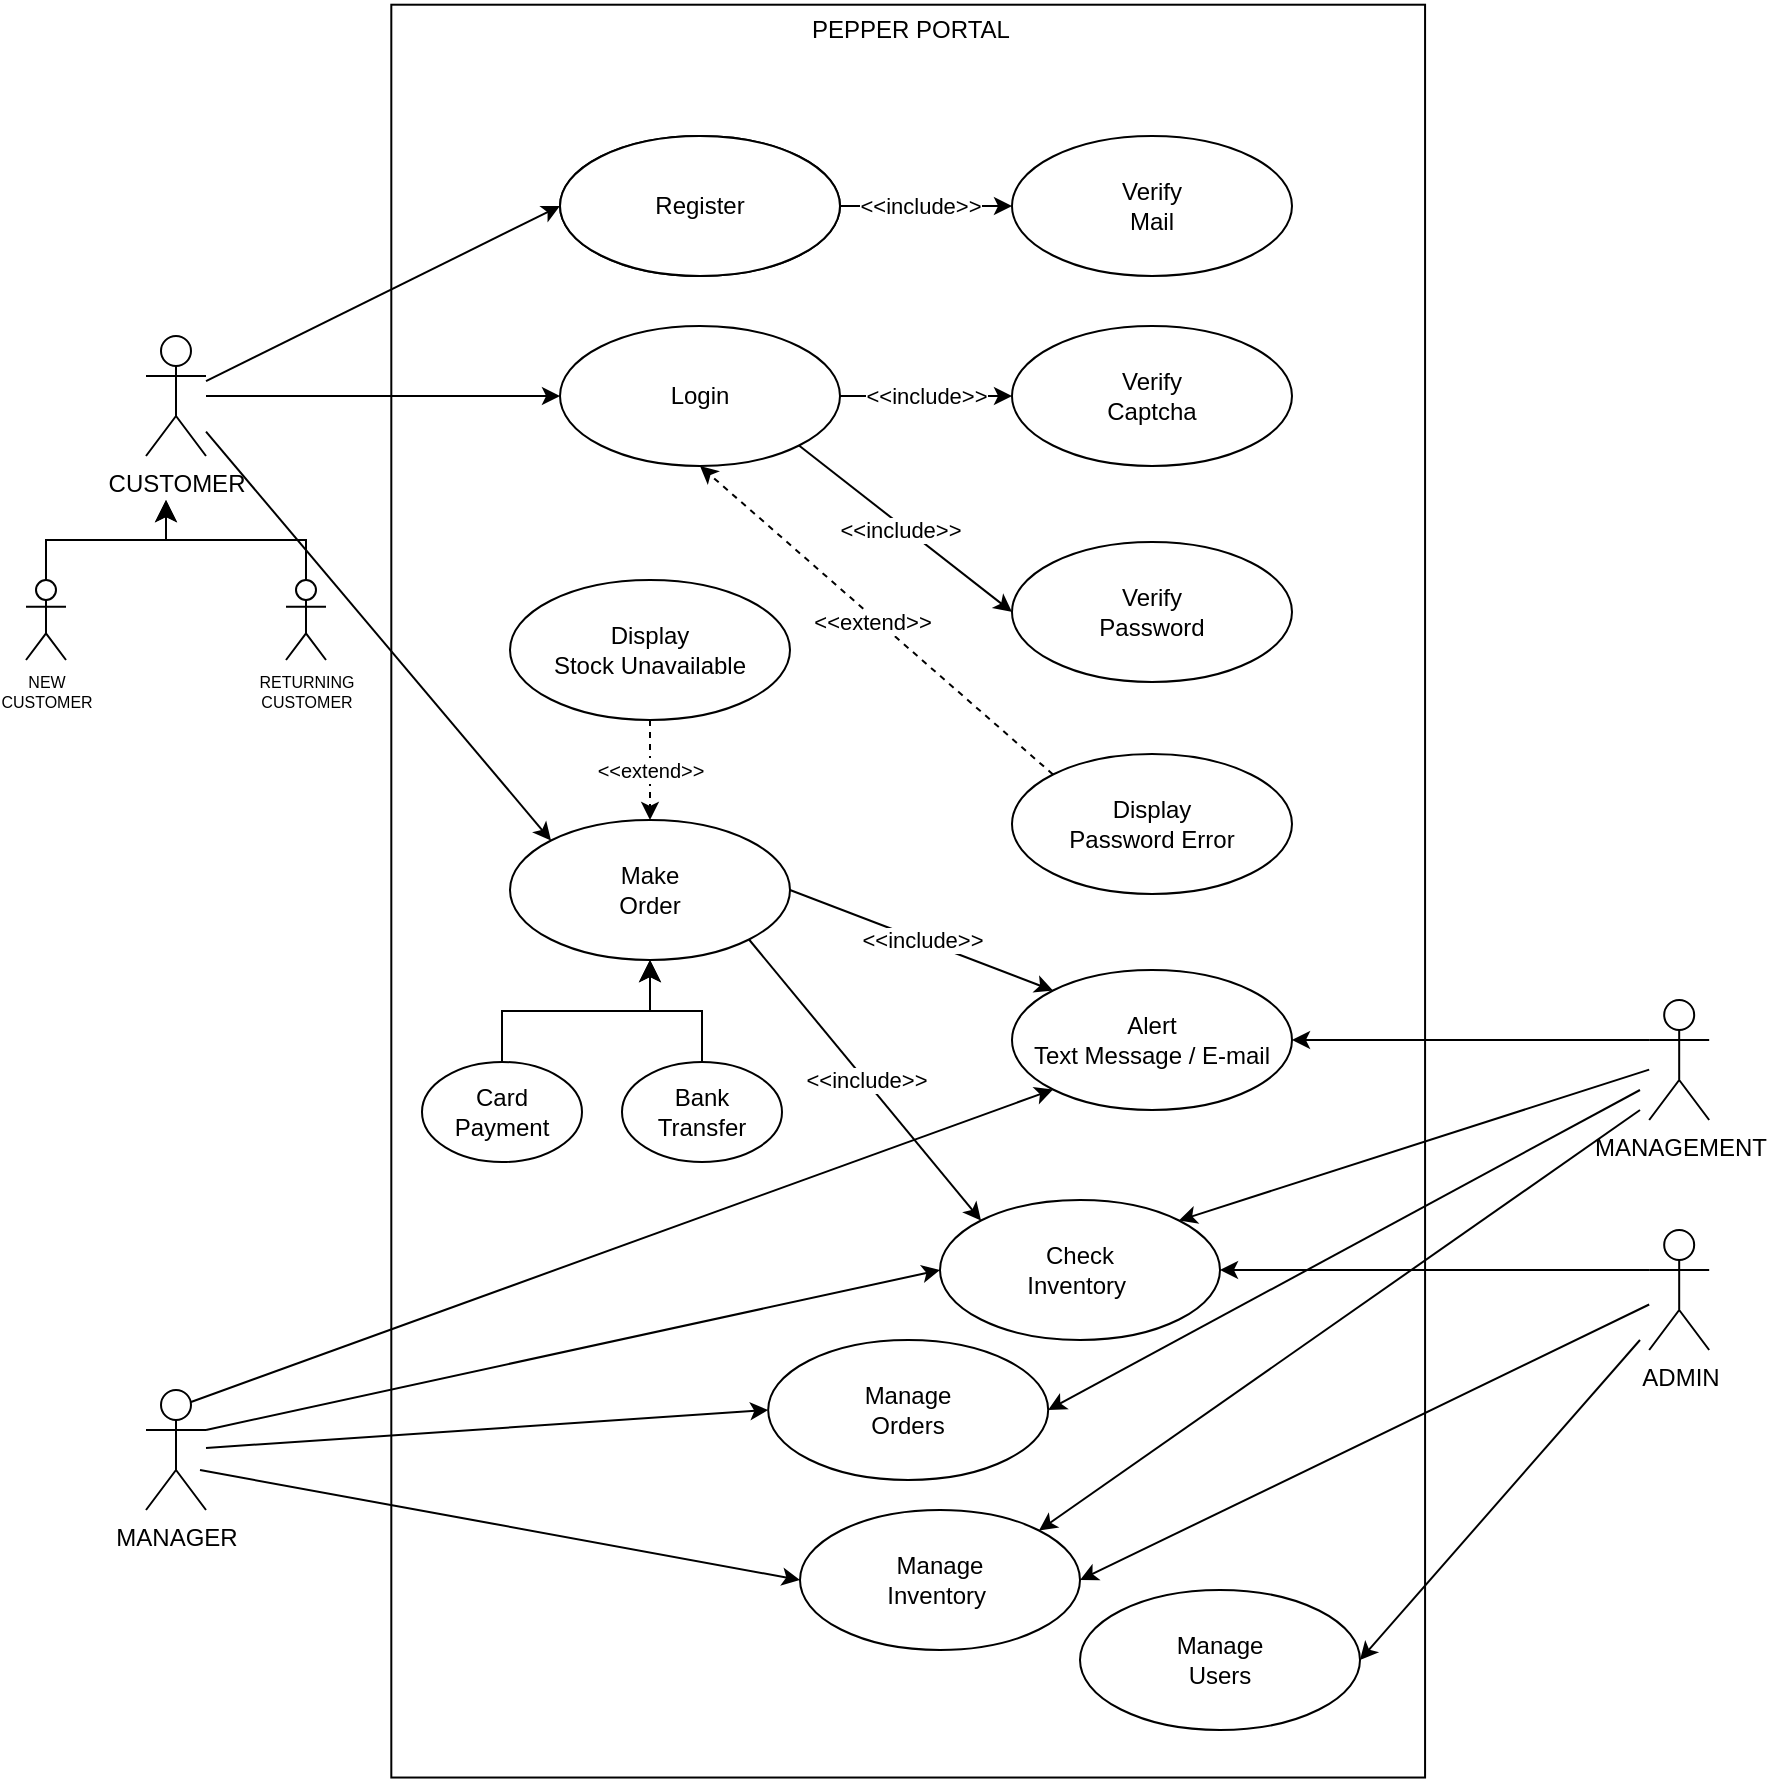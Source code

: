<mxfile>
    <diagram id="vSFggznAbJeWguTk73ND" name="Page-1">
        <mxGraphModel dx="1971" dy="576" grid="1" gridSize="10" guides="1" tooltips="1" connect="1" arrows="1" fold="1" page="1" pageScale="1" pageWidth="850" pageHeight="1100" math="0" shadow="0">
            <root>
                <mxCell id="0"/>
                <mxCell id="1" parent="0"/>
                <mxCell id="18" value="" style="rounded=0;whiteSpace=wrap;html=1;rotation=90;" parent="1" vertex="1">
                    <mxGeometry x="-419.11" y="312.12" width="886.41" height="516.88" as="geometry"/>
                </mxCell>
                <mxCell id="12" value="REGISTER" style="ellipse;whiteSpace=wrap;html=1;" parent="1" vertex="1">
                    <mxGeometry x="-150" y="193" width="140" height="70" as="geometry"/>
                </mxCell>
                <mxCell id="41" value="" style="edgeStyle=none;html=1;entryX=0;entryY=0.5;entryDx=0;entryDy=0;" parent="1" source="49" target="51" edge="1">
                    <mxGeometry relative="1" as="geometry">
                        <mxPoint x="-150" y="228.385" as="targetPoint"/>
                        <mxPoint x="-290" y="328" as="sourcePoint"/>
                    </mxGeometry>
                </mxCell>
                <mxCell id="47" value="Register" style="ellipse;whiteSpace=wrap;html=1;" parent="1" vertex="1">
                    <mxGeometry x="-150" y="193" width="140" height="70" as="geometry"/>
                </mxCell>
                <mxCell id="48" style="edgeStyle=none;html=1;entryX=0;entryY=0.5;entryDx=0;entryDy=0;" parent="1" source="49" target="47" edge="1">
                    <mxGeometry relative="1" as="geometry"/>
                </mxCell>
                <mxCell id="86" value="" style="edgeStyle=none;html=1;entryX=0;entryY=0;entryDx=0;entryDy=0;" parent="1" source="49" target="57" edge="1">
                    <mxGeometry relative="1" as="geometry">
                        <mxPoint x="-190" y="403" as="targetPoint"/>
                    </mxGeometry>
                </mxCell>
                <mxCell id="49" value="CUSTOMER" style="shape=umlActor;verticalLabelPosition=bottom;verticalAlign=top;html=1;outlineConnect=0;" parent="1" vertex="1">
                    <mxGeometry x="-357" y="293" width="30" height="60" as="geometry"/>
                </mxCell>
                <mxCell id="51" value="Login" style="ellipse;whiteSpace=wrap;html=1;" parent="1" vertex="1">
                    <mxGeometry x="-150" y="288" width="140" height="70" as="geometry"/>
                </mxCell>
                <mxCell id="57" value="Make&lt;br&gt;Order" style="ellipse;whiteSpace=wrap;html=1;" parent="1" vertex="1">
                    <mxGeometry x="-175" y="535" width="140" height="70" as="geometry"/>
                </mxCell>
                <mxCell id="63" value="PEPPER PORTAL" style="text;html=1;align=center;verticalAlign=middle;resizable=0;points=[];autosize=1;strokeColor=none;fillColor=none;" parent="1" vertex="1">
                    <mxGeometry x="-35" y="125" width="120" height="30" as="geometry"/>
                </mxCell>
                <mxCell id="73" value="Verify&lt;br&gt;Mail" style="ellipse;whiteSpace=wrap;html=1;" parent="1" vertex="1">
                    <mxGeometry x="76" y="193" width="140" height="70" as="geometry"/>
                </mxCell>
                <mxCell id="76" value="" style="endArrow=classic;html=1;exitX=1;exitY=0.5;exitDx=0;exitDy=0;entryX=0;entryY=0.5;entryDx=0;entryDy=0;" parent="1" source="47" target="73" edge="1">
                    <mxGeometry relative="1" as="geometry">
                        <mxPoint x="50" y="355" as="sourcePoint"/>
                        <mxPoint x="150" y="355" as="targetPoint"/>
                    </mxGeometry>
                </mxCell>
                <mxCell id="77" value="&amp;lt;&amp;lt;include&amp;gt;&amp;gt;" style="edgeLabel;resizable=0;html=1;align=center;verticalAlign=middle;" parent="76" connectable="0" vertex="1">
                    <mxGeometry relative="1" as="geometry">
                        <mxPoint x="-3" as="offset"/>
                    </mxGeometry>
                </mxCell>
                <mxCell id="78" value="Verify&lt;br&gt;Password" style="ellipse;whiteSpace=wrap;html=1;" parent="1" vertex="1">
                    <mxGeometry x="76" y="396" width="140" height="70" as="geometry"/>
                </mxCell>
                <mxCell id="79" value="Display&lt;br&gt;Password Error" style="ellipse;whiteSpace=wrap;html=1;" parent="1" vertex="1">
                    <mxGeometry x="76" y="502" width="140" height="70" as="geometry"/>
                </mxCell>
                <mxCell id="80" value="" style="endArrow=classic;html=1;exitX=1;exitY=1;exitDx=0;exitDy=0;entryX=0;entryY=0.5;entryDx=0;entryDy=0;" parent="1" source="51" target="78" edge="1">
                    <mxGeometry relative="1" as="geometry">
                        <mxPoint x="-10.0" y="327.72" as="sourcePoint"/>
                        <mxPoint x="76.0" y="327.72" as="targetPoint"/>
                    </mxGeometry>
                </mxCell>
                <mxCell id="81" value="&amp;lt;&amp;lt;include&amp;gt;&amp;gt;" style="edgeLabel;resizable=0;html=1;align=center;verticalAlign=middle;" parent="80" connectable="0" vertex="1">
                    <mxGeometry relative="1" as="geometry">
                        <mxPoint x="-3" as="offset"/>
                    </mxGeometry>
                </mxCell>
                <mxCell id="82" value="" style="endArrow=classic;html=1;exitX=0;exitY=0;exitDx=0;exitDy=0;entryX=0.5;entryY=1;entryDx=0;entryDy=0;dashed=1;" parent="1" source="79" target="51" edge="1">
                    <mxGeometry relative="1" as="geometry">
                        <mxPoint x="-2.274e-12" y="337.72" as="sourcePoint"/>
                        <mxPoint x="86.0" y="337.72" as="targetPoint"/>
                    </mxGeometry>
                </mxCell>
                <mxCell id="83" value="&amp;lt;&amp;lt;extend&amp;gt;&amp;gt;" style="edgeLabel;resizable=0;html=1;align=center;verticalAlign=middle;" parent="82" connectable="0" vertex="1">
                    <mxGeometry relative="1" as="geometry">
                        <mxPoint x="-3" as="offset"/>
                    </mxGeometry>
                </mxCell>
                <mxCell id="88" value="Verify&lt;br&gt;Captcha" style="ellipse;whiteSpace=wrap;html=1;" parent="1" vertex="1">
                    <mxGeometry x="76" y="288" width="140" height="70" as="geometry"/>
                </mxCell>
                <mxCell id="90" value="" style="endArrow=classic;html=1;exitX=1;exitY=0.5;exitDx=0;exitDy=0;entryX=0;entryY=0.5;entryDx=0;entryDy=0;" parent="1" source="51" target="88" edge="1">
                    <mxGeometry relative="1" as="geometry">
                        <mxPoint x="100" y="395" as="sourcePoint"/>
                        <mxPoint x="200" y="395" as="targetPoint"/>
                    </mxGeometry>
                </mxCell>
                <mxCell id="91" value="&amp;lt;&amp;lt;include&amp;gt;&amp;gt;" style="edgeLabel;resizable=0;html=1;align=center;verticalAlign=middle;" parent="90" connectable="0" vertex="1">
                    <mxGeometry relative="1" as="geometry"/>
                </mxCell>
                <mxCell id="92" value="NEW&lt;br style=&quot;font-size: 8px;&quot;&gt;CUSTOMER" style="shape=umlActor;verticalLabelPosition=bottom;verticalAlign=top;html=1;outlineConnect=0;fontSize=8;" parent="1" vertex="1">
                    <mxGeometry x="-417" y="415" width="20" height="40" as="geometry"/>
                </mxCell>
                <mxCell id="93" value="RETURNING&lt;br style=&quot;font-size: 8px;&quot;&gt;CUSTOMER" style="shape=umlActor;verticalLabelPosition=bottom;verticalAlign=top;html=1;outlineConnect=0;fontSize=8;" parent="1" vertex="1">
                    <mxGeometry x="-287" y="415" width="20" height="40" as="geometry"/>
                </mxCell>
                <mxCell id="97" value="MANAGER" style="shape=umlActor;verticalLabelPosition=bottom;verticalAlign=top;html=1;outlineConnect=0;" parent="1" vertex="1">
                    <mxGeometry x="-357" y="820" width="30" height="60" as="geometry"/>
                </mxCell>
                <mxCell id="98" value="Card &lt;br&gt;Payment" style="ellipse;whiteSpace=wrap;html=1;" parent="1" vertex="1">
                    <mxGeometry x="-219" y="656" width="80" height="50" as="geometry"/>
                </mxCell>
                <mxCell id="100" value="Bank&lt;br&gt;Transfer" style="ellipse;whiteSpace=wrap;html=1;" parent="1" vertex="1">
                    <mxGeometry x="-119" y="656" width="80" height="50" as="geometry"/>
                </mxCell>
                <mxCell id="104" value="Check&lt;br&gt;Inventory&amp;nbsp;" style="ellipse;whiteSpace=wrap;html=1;" parent="1" vertex="1">
                    <mxGeometry x="40" y="725" width="140" height="70" as="geometry"/>
                </mxCell>
                <mxCell id="105" value="" style="endArrow=classic;html=1;fontSize=8;exitX=1;exitY=1;exitDx=0;exitDy=0;entryX=0;entryY=0;entryDx=0;entryDy=0;" parent="1" source="57" target="104" edge="1">
                    <mxGeometry relative="1" as="geometry">
                        <mxPoint x="-50" y="575" as="sourcePoint"/>
                        <mxPoint x="50" y="575" as="targetPoint"/>
                    </mxGeometry>
                </mxCell>
                <mxCell id="106" value="&lt;font style=&quot;font-size: 11px;&quot;&gt;&amp;lt;&amp;lt;include&amp;gt;&amp;gt;&lt;/font&gt;" style="edgeLabel;resizable=0;html=1;align=center;verticalAlign=middle;fontSize=8;" parent="105" connectable="0" vertex="1">
                    <mxGeometry relative="1" as="geometry"/>
                </mxCell>
                <mxCell id="107" value="Manage&lt;br&gt;Inventory&amp;nbsp;" style="ellipse;whiteSpace=wrap;html=1;" parent="1" vertex="1">
                    <mxGeometry x="-30" y="880" width="140" height="70" as="geometry"/>
                </mxCell>
                <mxCell id="108" value="" style="endArrow=classic;html=1;fontSize=8;entryX=0;entryY=1;entryDx=0;entryDy=0;exitX=0.75;exitY=0.1;exitDx=0;exitDy=0;exitPerimeter=0;" parent="1" source="97" target="110" edge="1">
                    <mxGeometry width="50" height="50" relative="1" as="geometry">
                        <mxPoint x="-350" y="635" as="sourcePoint"/>
                        <mxPoint x="20" y="665" as="targetPoint"/>
                    </mxGeometry>
                </mxCell>
                <mxCell id="109" value="" style="endArrow=classic;html=1;fontSize=8;entryX=0;entryY=0.5;entryDx=0;entryDy=0;exitX=1;exitY=0.333;exitDx=0;exitDy=0;exitPerimeter=0;" parent="1" target="104" edge="1" source="97">
                    <mxGeometry width="50" height="50" relative="1" as="geometry">
                        <mxPoint x="-350" y="645" as="sourcePoint"/>
                        <mxPoint x="20" y="785" as="targetPoint"/>
                    </mxGeometry>
                </mxCell>
                <mxCell id="110" value="Alert&lt;br&gt;Text Message / E-mail" style="ellipse;whiteSpace=wrap;html=1;" parent="1" vertex="1">
                    <mxGeometry x="76" y="610" width="140" height="70" as="geometry"/>
                </mxCell>
                <mxCell id="111" value="" style="endArrow=classic;html=1;fontSize=8;exitX=1;exitY=0.5;exitDx=0;exitDy=0;entryX=0;entryY=0;entryDx=0;entryDy=0;" parent="1" source="57" target="110" edge="1">
                    <mxGeometry relative="1" as="geometry">
                        <mxPoint x="-20.294" y="514.644" as="sourcePoint"/>
                        <mxPoint x="106.503" y="745.251" as="targetPoint"/>
                    </mxGeometry>
                </mxCell>
                <mxCell id="112" value="&lt;font style=&quot;font-size: 11px;&quot;&gt;&amp;lt;&amp;lt;include&amp;gt;&amp;gt;&lt;/font&gt;" style="edgeLabel;resizable=0;html=1;align=center;verticalAlign=middle;fontSize=8;" parent="111" connectable="0" vertex="1">
                    <mxGeometry relative="1" as="geometry"/>
                </mxCell>
                <mxCell id="113" value="" style="endArrow=classic;html=1;fontSize=8;entryX=0;entryY=0.5;entryDx=0;entryDy=0;" parent="1" target="107" edge="1">
                    <mxGeometry width="50" height="50" relative="1" as="geometry">
                        <mxPoint x="-330" y="860" as="sourcePoint"/>
                        <mxPoint x="30" y="605" as="targetPoint"/>
                    </mxGeometry>
                </mxCell>
                <mxCell id="115" value="MANAGEMENT" style="shape=umlActor;verticalLabelPosition=bottom;verticalAlign=top;html=1;outlineConnect=0;" parent="1" vertex="1">
                    <mxGeometry x="394.59" y="625" width="30" height="60" as="geometry"/>
                </mxCell>
                <mxCell id="116" value="ADMIN" style="shape=umlActor;verticalLabelPosition=bottom;verticalAlign=top;html=1;outlineConnect=0;" parent="1" vertex="1">
                    <mxGeometry x="394.59" y="740" width="30" height="60" as="geometry"/>
                </mxCell>
                <mxCell id="119" value="" style="edgeStyle=elbowEdgeStyle;elbow=vertical;endArrow=classic;html=1;curved=0;rounded=0;endSize=8;startSize=8;fontSize=8;exitX=0.5;exitY=0;exitDx=0;exitDy=0;entryX=0.5;entryY=1;entryDx=0;entryDy=0;" parent="1" source="98" target="57" edge="1">
                    <mxGeometry width="50" height="50" relative="1" as="geometry">
                        <mxPoint x="-155" y="635" as="sourcePoint"/>
                        <mxPoint x="-105" y="585" as="targetPoint"/>
                    </mxGeometry>
                </mxCell>
                <mxCell id="120" value="" style="edgeStyle=elbowEdgeStyle;elbow=vertical;endArrow=classic;html=1;curved=0;rounded=0;endSize=8;startSize=8;fontSize=8;exitX=0.5;exitY=0;exitDx=0;exitDy=0;" parent="1" source="100" edge="1">
                    <mxGeometry width="50" height="50" relative="1" as="geometry">
                        <mxPoint x="-165" y="645" as="sourcePoint"/>
                        <mxPoint x="-105" y="605" as="targetPoint"/>
                    </mxGeometry>
                </mxCell>
                <mxCell id="121" value="" style="edgeStyle=elbowEdgeStyle;elbow=vertical;endArrow=classic;html=1;curved=0;rounded=0;endSize=8;startSize=8;fontSize=8;exitX=0.5;exitY=0;exitDx=0;exitDy=0;exitPerimeter=0;" parent="1" source="92" edge="1">
                    <mxGeometry width="50" height="50" relative="1" as="geometry">
                        <mxPoint x="-377" y="415" as="sourcePoint"/>
                        <mxPoint x="-347" y="375" as="targetPoint"/>
                    </mxGeometry>
                </mxCell>
                <mxCell id="122" value="" style="edgeStyle=elbowEdgeStyle;elbow=vertical;endArrow=classic;html=1;curved=0;rounded=0;endSize=8;startSize=8;fontSize=8;exitX=0.5;exitY=0;exitDx=0;exitDy=0;exitPerimeter=0;" parent="1" source="93" edge="1">
                    <mxGeometry width="50" height="50" relative="1" as="geometry">
                        <mxPoint x="-277" y="415" as="sourcePoint"/>
                        <mxPoint x="-347" y="375" as="targetPoint"/>
                        <Array as="points">
                            <mxPoint x="-307" y="395"/>
                        </Array>
                    </mxGeometry>
                </mxCell>
                <mxCell id="124" value="" style="endArrow=classic;html=1;fontSize=8;exitX=0;exitY=0.333;exitDx=0;exitDy=0;exitPerimeter=0;entryX=1;entryY=0.5;entryDx=0;entryDy=0;" parent="1" source="115" target="110" edge="1">
                    <mxGeometry width="50" height="50" relative="1" as="geometry">
                        <mxPoint x="-20" y="655" as="sourcePoint"/>
                        <mxPoint x="30" y="605" as="targetPoint"/>
                    </mxGeometry>
                </mxCell>
                <mxCell id="125" value="" style="endArrow=classic;html=1;fontSize=8;entryX=1;entryY=0;entryDx=0;entryDy=0;" parent="1" source="115" target="104" edge="1">
                    <mxGeometry width="50" height="50" relative="1" as="geometry">
                        <mxPoint x="-20" y="765" as="sourcePoint"/>
                        <mxPoint x="30" y="715" as="targetPoint"/>
                    </mxGeometry>
                </mxCell>
                <mxCell id="126" value="" style="endArrow=classic;html=1;fontSize=8;entryX=1;entryY=0;entryDx=0;entryDy=0;" parent="1" target="107" edge="1">
                    <mxGeometry width="50" height="50" relative="1" as="geometry">
                        <mxPoint x="390" y="680" as="sourcePoint"/>
                        <mxPoint x="30" y="715" as="targetPoint"/>
                    </mxGeometry>
                </mxCell>
                <mxCell id="127" value="" style="endArrow=classic;html=1;fontSize=8;entryX=1;entryY=0.5;entryDx=0;entryDy=0;exitX=0;exitY=0.333;exitDx=0;exitDy=0;exitPerimeter=0;" parent="1" source="116" target="104" edge="1">
                    <mxGeometry width="50" height="50" relative="1" as="geometry">
                        <mxPoint x="-20" y="765" as="sourcePoint"/>
                        <mxPoint x="30" y="715" as="targetPoint"/>
                    </mxGeometry>
                </mxCell>
                <mxCell id="128" value="" style="endArrow=classic;html=1;fontSize=8;entryX=1;entryY=0.5;entryDx=0;entryDy=0;" parent="1" source="116" target="107" edge="1">
                    <mxGeometry width="50" height="50" relative="1" as="geometry">
                        <mxPoint x="-20" y="765" as="sourcePoint"/>
                        <mxPoint x="30" y="715" as="targetPoint"/>
                    </mxGeometry>
                </mxCell>
                <mxCell id="129" value="Display&lt;br&gt;Stock Unavailable" style="ellipse;whiteSpace=wrap;html=1;" vertex="1" parent="1">
                    <mxGeometry x="-175" y="415" width="140" height="70" as="geometry"/>
                </mxCell>
                <mxCell id="131" value="" style="endArrow=classic;html=1;entryX=0.5;entryY=0;entryDx=0;entryDy=0;exitX=0.5;exitY=1;exitDx=0;exitDy=0;dashed=1;" edge="1" parent="1" source="129" target="57">
                    <mxGeometry relative="1" as="geometry">
                        <mxPoint x="-120" y="575" as="sourcePoint"/>
                        <mxPoint x="-20" y="575" as="targetPoint"/>
                    </mxGeometry>
                </mxCell>
                <mxCell id="132" value="&lt;font style=&quot;font-size: 10px;&quot;&gt;&amp;lt;&amp;lt;extend&amp;gt;&amp;gt;&lt;/font&gt;" style="edgeLabel;resizable=0;html=1;align=center;verticalAlign=middle;" connectable="0" vertex="1" parent="131">
                    <mxGeometry relative="1" as="geometry"/>
                </mxCell>
                <mxCell id="133" value="Manage&lt;br&gt;Users" style="ellipse;whiteSpace=wrap;html=1;" vertex="1" parent="1">
                    <mxGeometry x="110" y="920" width="140" height="70" as="geometry"/>
                </mxCell>
                <mxCell id="134" value="" style="endArrow=classic;html=1;fontSize=11;entryX=1;entryY=0.5;entryDx=0;entryDy=0;" edge="1" parent="1" target="133">
                    <mxGeometry width="50" height="50" relative="1" as="geometry">
                        <mxPoint x="390" y="795" as="sourcePoint"/>
                        <mxPoint x="160" y="805" as="targetPoint"/>
                    </mxGeometry>
                </mxCell>
                <mxCell id="135" value="Manage&lt;br&gt;Orders" style="ellipse;whiteSpace=wrap;html=1;" vertex="1" parent="1">
                    <mxGeometry x="-45.91" y="795" width="140" height="70" as="geometry"/>
                </mxCell>
                <mxCell id="136" value="" style="endArrow=classic;html=1;fontSize=11;entryX=0;entryY=0.5;entryDx=0;entryDy=0;" edge="1" parent="1" source="97" target="135">
                    <mxGeometry width="50" height="50" relative="1" as="geometry">
                        <mxPoint x="-10" y="840" as="sourcePoint"/>
                        <mxPoint x="40" y="790" as="targetPoint"/>
                    </mxGeometry>
                </mxCell>
                <mxCell id="137" value="" style="endArrow=classic;html=1;fontSize=11;entryX=1;entryY=0.5;entryDx=0;entryDy=0;" edge="1" parent="1" target="135">
                    <mxGeometry width="50" height="50" relative="1" as="geometry">
                        <mxPoint x="390" y="670" as="sourcePoint"/>
                        <mxPoint x="40" y="790" as="targetPoint"/>
                    </mxGeometry>
                </mxCell>
            </root>
        </mxGraphModel>
    </diagram>
</mxfile>